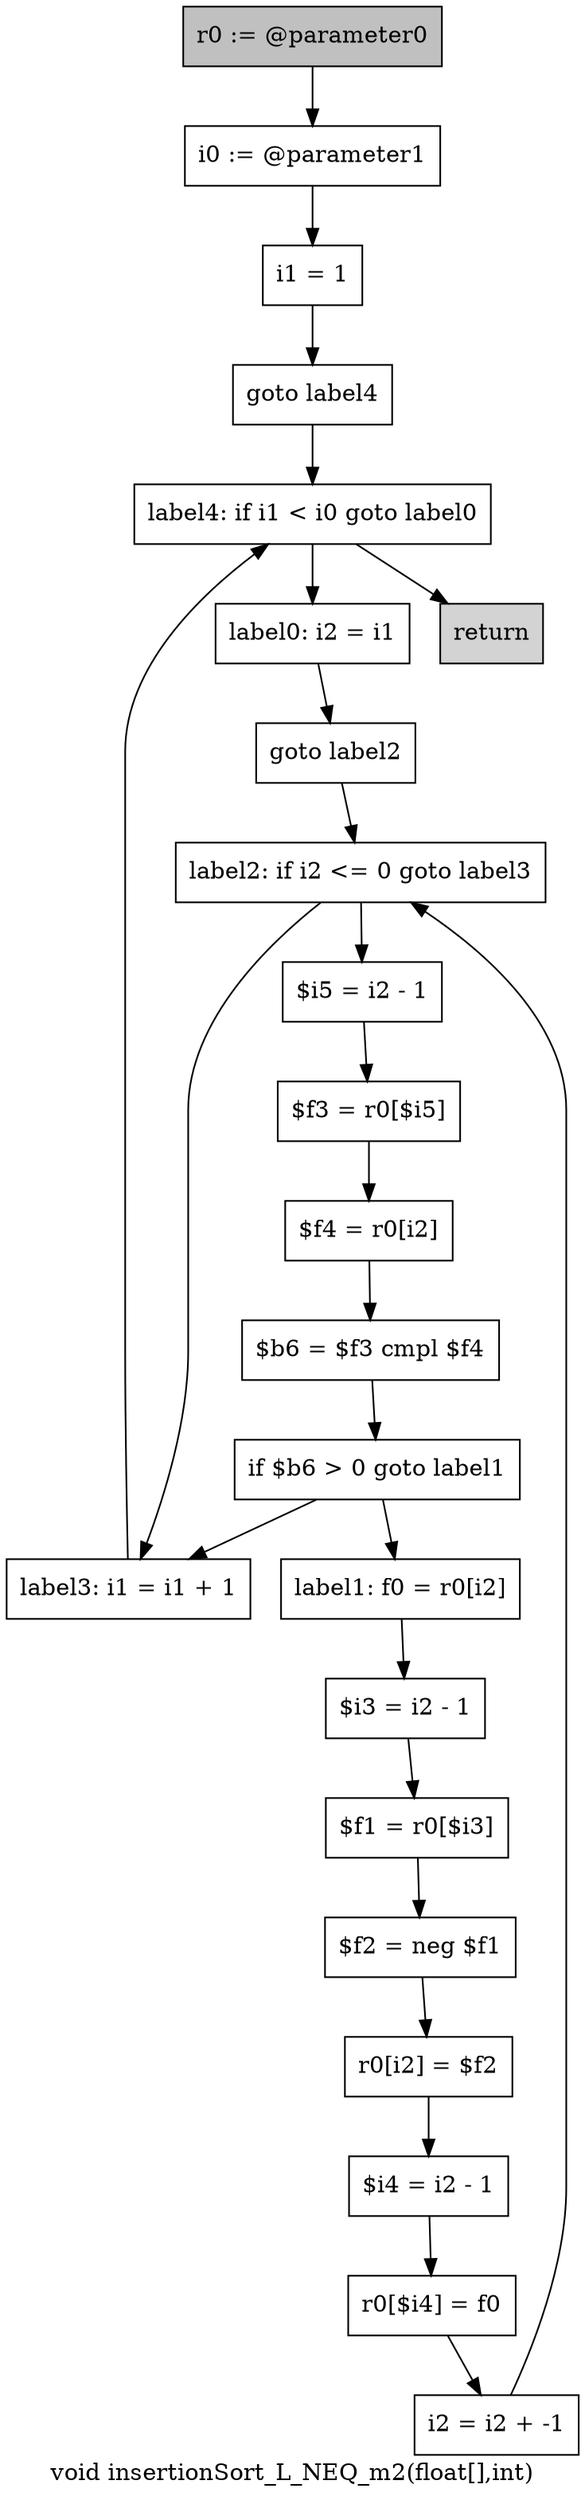 digraph "void insertionSort_L_NEQ_m2(float[],int)" {
    label="void insertionSort_L_NEQ_m2(float[],int)";
    node [shape=box];
    "0" [style=filled,fillcolor=gray,label="r0 := @parameter0",];
    "1" [label="i0 := @parameter1",];
    "0"->"1";
    "2" [label="i1 = 1",];
    "1"->"2";
    "3" [label="goto label4",];
    "2"->"3";
    "21" [label="label4: if i1 < i0 goto label0",];
    "3"->"21";
    "4" [label="label0: i2 = i1",];
    "5" [label="goto label2",];
    "4"->"5";
    "14" [label="label2: if i2 <= 0 goto label3",];
    "5"->"14";
    "6" [label="label1: f0 = r0[i2]",];
    "7" [label="$i3 = i2 - 1",];
    "6"->"7";
    "8" [label="$f1 = r0[$i3]",];
    "7"->"8";
    "9" [label="$f2 = neg $f1",];
    "8"->"9";
    "10" [label="r0[i2] = $f2",];
    "9"->"10";
    "11" [label="$i4 = i2 - 1",];
    "10"->"11";
    "12" [label="r0[$i4] = f0",];
    "11"->"12";
    "13" [label="i2 = i2 + -1",];
    "12"->"13";
    "13"->"14";
    "15" [label="$i5 = i2 - 1",];
    "14"->"15";
    "20" [label="label3: i1 = i1 + 1",];
    "14"->"20";
    "16" [label="$f3 = r0[$i5]",];
    "15"->"16";
    "17" [label="$f4 = r0[i2]",];
    "16"->"17";
    "18" [label="$b6 = $f3 cmpl $f4",];
    "17"->"18";
    "19" [label="if $b6 > 0 goto label1",];
    "18"->"19";
    "19"->"6";
    "19"->"20";
    "20"->"21";
    "21"->"4";
    "22" [style=filled,fillcolor=lightgray,label="return",];
    "21"->"22";
}
